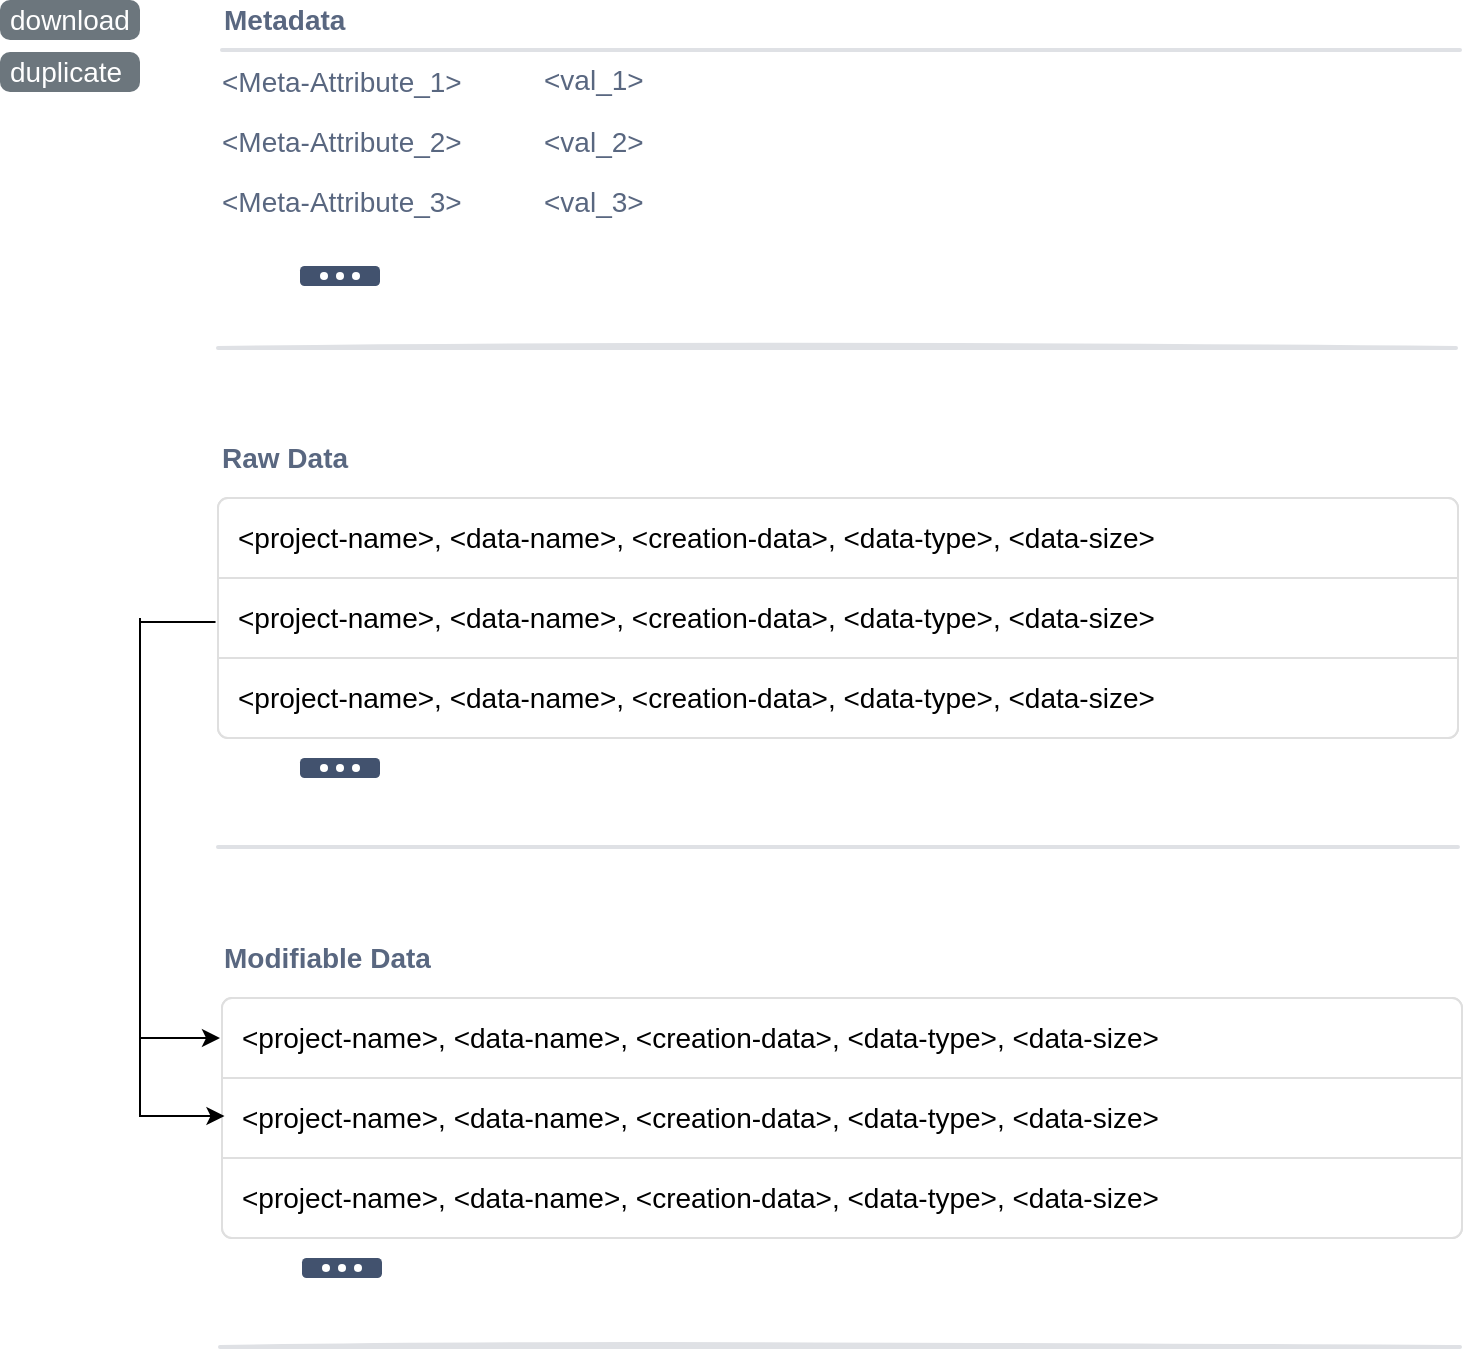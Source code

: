 <mxfile version="16.2.4" type="github">
  <diagram id="ZKkIqwMFY3Yj89c2zsar" name="Page-1">
    <mxGraphModel dx="1422" dy="762" grid="1" gridSize="10" guides="1" tooltips="1" connect="1" arrows="1" fold="1" page="1" pageScale="1" pageWidth="827" pageHeight="1169" math="0" shadow="0">
      <root>
        <mxCell id="0" />
        <mxCell id="1" parent="0" />
        <mxCell id="h0yrN-bGKglG5gvqXNfj-80" value="download" style="html=1;shadow=0;dashed=0;shape=mxgraph.bootstrap.rrect;rSize=5;strokeColor=none;strokeWidth=1;fillColor=#6C767D;fontColor=#FFFFFF;whiteSpace=wrap;align=left;verticalAlign=middle;spacingLeft=0;fontStyle=0;fontSize=14;spacing=5;fontFamily=Helvetica;" parent="1" vertex="1">
          <mxGeometry x="10" y="41" width="70" height="20" as="geometry" />
        </mxCell>
        <mxCell id="h0yrN-bGKglG5gvqXNfj-81" value="duplicate" style="html=1;shadow=0;dashed=0;shape=mxgraph.bootstrap.rrect;rSize=5;strokeColor=none;strokeWidth=1;fillColor=#6C767D;fontColor=#FFFFFF;whiteSpace=wrap;align=left;verticalAlign=middle;spacingLeft=0;fontStyle=0;fontSize=14;spacing=5;fontFamily=Helvetica;" parent="1" vertex="1">
          <mxGeometry x="10" y="67" width="70" height="20" as="geometry" />
        </mxCell>
        <mxCell id="h0yrN-bGKglG5gvqXNfj-102" value="Metadata" style="html=1;fillColor=none;strokeColor=none;fontSize=14;align=left;fontColor=#596780;whiteSpace=wrap;sketch=1;hachureGap=4;pointerEvents=0;fontFamily=Helvetica;fontStyle=1" parent="1" vertex="1">
          <mxGeometry x="120" y="41" width="120" height="20" as="geometry" />
        </mxCell>
        <mxCell id="h0yrN-bGKglG5gvqXNfj-104" value="" style="shape=line;strokeWidth=2;html=1;strokeColor=#DFE1E5;resizeWidth=1;sketch=1;hachureGap=4;pointerEvents=0;fontFamily=Helvetica;fontSize=14;" parent="1" vertex="1">
          <mxGeometry x="121" y="61" width="619" height="10" as="geometry" />
        </mxCell>
        <mxCell id="h0yrN-bGKglG5gvqXNfj-106" value="&amp;lt;Meta-Attribute_1&amp;gt;" style="strokeColor=none;fillColor=none;fontSize=14;fontColor=#596780;align=left;html=1;sketch=1;hachureGap=4;pointerEvents=0;fontFamily=Helvetica;" parent="1" vertex="1">
          <mxGeometry x="119" y="72" width="141" height="20" as="geometry" />
        </mxCell>
        <mxCell id="h0yrN-bGKglG5gvqXNfj-108" value="&amp;lt;Meta-Attribute_2&amp;gt;" style="strokeColor=none;fillColor=none;fontSize=14;fontColor=#596780;align=left;html=1;sketch=1;hachureGap=4;pointerEvents=0;fontFamily=Helvetica;" parent="1" vertex="1">
          <mxGeometry x="119" y="102" width="141" height="20" as="geometry" />
        </mxCell>
        <mxCell id="h0yrN-bGKglG5gvqXNfj-110" value="&amp;lt;Meta-Attribute_3&amp;gt;" style="strokeColor=none;fillColor=none;fontSize=14;fontColor=#596780;align=left;html=1;sketch=1;hachureGap=4;pointerEvents=0;fontFamily=Helvetica;" parent="1" vertex="1">
          <mxGeometry x="119" y="132" width="141" height="20" as="geometry" />
        </mxCell>
        <mxCell id="h0yrN-bGKglG5gvqXNfj-113" value="&amp;lt;val_1&amp;gt;" style="strokeColor=none;fillColor=none;fontSize=14;fontColor=#596780;align=left;html=1;sketch=1;hachureGap=4;pointerEvents=0;fontFamily=Helvetica;" parent="1" vertex="1">
          <mxGeometry x="280" y="71" width="100" height="20" as="geometry" />
        </mxCell>
        <mxCell id="h0yrN-bGKglG5gvqXNfj-114" value="&amp;lt;val_2&amp;gt;" style="strokeColor=none;fillColor=none;fontSize=14;fontColor=#596780;align=left;html=1;sketch=1;hachureGap=4;pointerEvents=0;fontFamily=Helvetica;" parent="1" vertex="1">
          <mxGeometry x="280" y="102" width="100" height="20" as="geometry" />
        </mxCell>
        <mxCell id="h0yrN-bGKglG5gvqXNfj-115" value="&amp;lt;val_3&amp;gt;" style="strokeColor=none;fillColor=none;fontSize=14;fontColor=#596780;align=left;html=1;sketch=1;hachureGap=4;pointerEvents=0;fontFamily=Helvetica;" parent="1" vertex="1">
          <mxGeometry x="280" y="132" width="100" height="20" as="geometry" />
        </mxCell>
        <mxCell id="h0yrN-bGKglG5gvqXNfj-120" value="" style="rounded=1;arcSize=23;fillColor=#42526E;strokeColor=none;sketch=0;hachureGap=4;pointerEvents=0;fontFamily=Helvetica;fontSize=14;" parent="1" vertex="1">
          <mxGeometry x="160" y="174" width="40" height="10" as="geometry" />
        </mxCell>
        <mxCell id="h0yrN-bGKglG5gvqXNfj-121" value="" style="shape=ellipse;fillColor=#ffffff;strokeColor=none;html=1;sketch=0;hachureGap=4;pointerEvents=0;fontFamily=Helvetica;fontSize=14;" parent="h0yrN-bGKglG5gvqXNfj-120" vertex="1">
          <mxGeometry x="0.5" y="0.5" width="4" height="4" relative="1" as="geometry">
            <mxPoint x="-10" y="-2" as="offset" />
          </mxGeometry>
        </mxCell>
        <mxCell id="h0yrN-bGKglG5gvqXNfj-122" value="" style="shape=ellipse;fillColor=#ffffff;strokeColor=none;html=1;sketch=0;hachureGap=4;pointerEvents=0;fontFamily=Helvetica;fontSize=14;" parent="h0yrN-bGKglG5gvqXNfj-120" vertex="1">
          <mxGeometry x="0.5" y="0.5" width="4" height="4" relative="1" as="geometry">
            <mxPoint x="-2" y="-2" as="offset" />
          </mxGeometry>
        </mxCell>
        <mxCell id="h0yrN-bGKglG5gvqXNfj-123" value="" style="shape=ellipse;fillColor=#ffffff;strokeColor=none;html=1;sketch=0;hachureGap=4;pointerEvents=0;fontFamily=Helvetica;fontSize=14;" parent="h0yrN-bGKglG5gvqXNfj-120" vertex="1">
          <mxGeometry x="0.5" y="0.5" width="4" height="4" relative="1" as="geometry">
            <mxPoint x="6" y="-2" as="offset" />
          </mxGeometry>
        </mxCell>
        <mxCell id="mMDRhzUluplxsm2JugzY-1" value="" style="html=1;shadow=0;dashed=0;shape=mxgraph.bootstrap.rrect;rSize=5;strokeColor=#DFDFDF;html=1;whiteSpace=wrap;fillColor=#FFFFFF;fontColor=#000000;fontSize=14;" vertex="1" parent="1">
          <mxGeometry x="119" y="290" width="620" height="120" as="geometry" />
        </mxCell>
        <mxCell id="mMDRhzUluplxsm2JugzY-2" value="&lt;span style=&quot;text-align: center&quot;&gt;&lt;font style=&quot;font-size: 14px&quot;&gt;&amp;lt;project-name&amp;gt;, &amp;lt;data-name&amp;gt;, &amp;lt;creation-data&amp;gt;, &amp;lt;data-type&amp;gt;, &amp;lt;data-size&amp;gt;&lt;/font&gt;&lt;/span&gt;" style="strokeColor=inherit;fillColor=inherit;gradientColor=inherit;fontColor=inherit;html=1;shadow=0;dashed=0;shape=mxgraph.bootstrap.topButton;rSize=5;perimeter=none;whiteSpace=wrap;resizeWidth=1;align=left;spacing=10;fontSize=14;" vertex="1" parent="mMDRhzUluplxsm2JugzY-1">
          <mxGeometry width="620" height="40" relative="1" as="geometry" />
        </mxCell>
        <mxCell id="mMDRhzUluplxsm2JugzY-3" value="&lt;span style=&quot;text-align: center&quot;&gt;&amp;lt;project-name&amp;gt;, &amp;lt;data-name&amp;gt;, &amp;lt;creation-data&amp;gt;, &amp;lt;data-type&amp;gt;, &amp;lt;data-size&amp;gt;&lt;/span&gt;" style="strokeColor=inherit;fillColor=inherit;gradientColor=inherit;fontColor=inherit;html=1;shadow=0;dashed=0;perimeter=none;whiteSpace=wrap;resizeWidth=1;align=left;spacing=10;fontSize=14;" vertex="1" parent="mMDRhzUluplxsm2JugzY-1">
          <mxGeometry width="620" height="40" relative="1" as="geometry">
            <mxPoint y="40" as="offset" />
          </mxGeometry>
        </mxCell>
        <mxCell id="mMDRhzUluplxsm2JugzY-4" value="&lt;span style=&quot;text-align: center&quot;&gt;&amp;lt;project-name&amp;gt;, &amp;lt;data-name&amp;gt;, &amp;lt;creation-data&amp;gt;, &amp;lt;data-type&amp;gt;, &amp;lt;data-size&amp;gt;&lt;/span&gt;" style="strokeColor=inherit;fillColor=inherit;gradientColor=inherit;fontColor=inherit;html=1;shadow=0;dashed=0;shape=mxgraph.bootstrap.bottomButton;rSize=5;perimeter=none;whiteSpace=wrap;resizeWidth=1;resizeHeight=0;align=left;spacing=10;fontSize=14;" vertex="1" parent="mMDRhzUluplxsm2JugzY-1">
          <mxGeometry y="1" width="620" height="40" relative="1" as="geometry">
            <mxPoint y="-40" as="offset" />
          </mxGeometry>
        </mxCell>
        <mxCell id="mMDRhzUluplxsm2JugzY-22" style="edgeStyle=orthogonalEdgeStyle;rounded=0;orthogonalLoop=1;jettySize=auto;html=1;fontFamily=Helvetica;fontSize=14;exitX=-0.002;exitY=0.55;exitDx=0;exitDy=0;exitPerimeter=0;" edge="1" parent="mMDRhzUluplxsm2JugzY-1" source="mMDRhzUluplxsm2JugzY-3">
          <mxGeometry relative="1" as="geometry">
            <mxPoint x="1" y="270" as="targetPoint" />
            <mxPoint x="-19" y="60" as="sourcePoint" />
            <Array as="points">
              <mxPoint x="-39" y="62" />
              <mxPoint x="-39" y="270" />
            </Array>
          </mxGeometry>
        </mxCell>
        <mxCell id="mMDRhzUluplxsm2JugzY-5" value="Raw Data" style="html=1;fillColor=none;strokeColor=none;fontSize=14;align=left;fontColor=#596780;whiteSpace=wrap;sketch=1;hachureGap=4;pointerEvents=0;fontFamily=Helvetica;fontStyle=1" vertex="1" parent="1">
          <mxGeometry x="119" y="260" width="121" height="20" as="geometry" />
        </mxCell>
        <mxCell id="mMDRhzUluplxsm2JugzY-6" value="" style="rounded=1;arcSize=23;fillColor=#42526E;strokeColor=none;sketch=0;hachureGap=4;pointerEvents=0;fontFamily=Helvetica;fontSize=14;" vertex="1" parent="1">
          <mxGeometry x="160" y="420" width="40" height="10" as="geometry" />
        </mxCell>
        <mxCell id="mMDRhzUluplxsm2JugzY-7" value="" style="shape=ellipse;fillColor=#ffffff;strokeColor=none;html=1;sketch=0;hachureGap=4;pointerEvents=0;fontFamily=Helvetica;fontSize=14;" vertex="1" parent="mMDRhzUluplxsm2JugzY-6">
          <mxGeometry x="0.5" y="0.5" width="4" height="4" relative="1" as="geometry">
            <mxPoint x="-10" y="-2" as="offset" />
          </mxGeometry>
        </mxCell>
        <mxCell id="mMDRhzUluplxsm2JugzY-8" value="" style="shape=ellipse;fillColor=#ffffff;strokeColor=none;html=1;sketch=0;hachureGap=4;pointerEvents=0;fontFamily=Helvetica;fontSize=14;" vertex="1" parent="mMDRhzUluplxsm2JugzY-6">
          <mxGeometry x="0.5" y="0.5" width="4" height="4" relative="1" as="geometry">
            <mxPoint x="-2" y="-2" as="offset" />
          </mxGeometry>
        </mxCell>
        <mxCell id="mMDRhzUluplxsm2JugzY-9" value="" style="shape=ellipse;fillColor=#ffffff;strokeColor=none;html=1;sketch=0;hachureGap=4;pointerEvents=0;fontFamily=Helvetica;fontSize=14;" vertex="1" parent="mMDRhzUluplxsm2JugzY-6">
          <mxGeometry x="0.5" y="0.5" width="4" height="4" relative="1" as="geometry">
            <mxPoint x="6" y="-2" as="offset" />
          </mxGeometry>
        </mxCell>
        <mxCell id="mMDRhzUluplxsm2JugzY-10" value="" style="shape=line;strokeWidth=2;html=1;strokeColor=#DFE1E5;resizeWidth=1;sketch=1;hachureGap=4;pointerEvents=0;fontFamily=Helvetica;fontSize=14;" vertex="1" parent="1">
          <mxGeometry x="119" y="460" width="620" height="9" as="geometry" />
        </mxCell>
        <mxCell id="mMDRhzUluplxsm2JugzY-11" value="" style="html=1;shadow=0;dashed=0;shape=mxgraph.bootstrap.rrect;rSize=5;strokeColor=#DFDFDF;html=1;whiteSpace=wrap;fillColor=#FFFFFF;fontColor=#000000;fontSize=14;" vertex="1" parent="1">
          <mxGeometry x="121" y="540" width="620" height="120" as="geometry" />
        </mxCell>
        <mxCell id="mMDRhzUluplxsm2JugzY-12" value="&lt;span style=&quot;text-align: center&quot;&gt;&lt;font style=&quot;font-size: 14px&quot;&gt;&amp;lt;project-name&amp;gt;, &amp;lt;data-name&amp;gt;, &amp;lt;creation-data&amp;gt;, &amp;lt;data-type&amp;gt;, &amp;lt;data-size&amp;gt;&lt;/font&gt;&lt;/span&gt;" style="strokeColor=inherit;fillColor=inherit;gradientColor=inherit;fontColor=inherit;html=1;shadow=0;dashed=0;shape=mxgraph.bootstrap.topButton;rSize=5;perimeter=none;whiteSpace=wrap;resizeWidth=1;align=left;spacing=10;fontSize=14;" vertex="1" parent="mMDRhzUluplxsm2JugzY-11">
          <mxGeometry width="620" height="40" relative="1" as="geometry" />
        </mxCell>
        <mxCell id="mMDRhzUluplxsm2JugzY-13" value="&lt;span style=&quot;text-align: center&quot;&gt;&amp;lt;project-name&amp;gt;, &amp;lt;data-name&amp;gt;, &amp;lt;creation-data&amp;gt;, &amp;lt;data-type&amp;gt;, &amp;lt;data-size&amp;gt;&lt;/span&gt;" style="strokeColor=inherit;fillColor=inherit;gradientColor=inherit;fontColor=inherit;html=1;shadow=0;dashed=0;perimeter=none;whiteSpace=wrap;resizeWidth=1;align=left;spacing=10;fontSize=14;" vertex="1" parent="mMDRhzUluplxsm2JugzY-11">
          <mxGeometry width="620" height="40" relative="1" as="geometry">
            <mxPoint y="40" as="offset" />
          </mxGeometry>
        </mxCell>
        <mxCell id="mMDRhzUluplxsm2JugzY-14" value="&lt;span style=&quot;text-align: center&quot;&gt;&amp;lt;project-name&amp;gt;, &amp;lt;data-name&amp;gt;, &amp;lt;creation-data&amp;gt;, &amp;lt;data-type&amp;gt;, &amp;lt;data-size&amp;gt;&lt;/span&gt;" style="strokeColor=inherit;fillColor=inherit;gradientColor=inherit;fontColor=inherit;html=1;shadow=0;dashed=0;shape=mxgraph.bootstrap.bottomButton;rSize=5;perimeter=none;whiteSpace=wrap;resizeWidth=1;resizeHeight=0;align=left;spacing=10;fontSize=14;" vertex="1" parent="mMDRhzUluplxsm2JugzY-11">
          <mxGeometry y="1" width="620" height="40" relative="1" as="geometry">
            <mxPoint y="-40" as="offset" />
          </mxGeometry>
        </mxCell>
        <mxCell id="mMDRhzUluplxsm2JugzY-15" value="Modifiable Data" style="html=1;fillColor=none;strokeColor=none;fontSize=14;align=left;fontColor=#596780;whiteSpace=wrap;sketch=1;hachureGap=4;pointerEvents=0;fontFamily=Helvetica;fontStyle=1" vertex="1" parent="1">
          <mxGeometry x="120" y="510" width="120" height="20" as="geometry" />
        </mxCell>
        <mxCell id="mMDRhzUluplxsm2JugzY-16" value="" style="rounded=1;arcSize=23;fillColor=#42526E;strokeColor=none;sketch=0;hachureGap=4;pointerEvents=0;fontFamily=Helvetica;fontSize=14;" vertex="1" parent="1">
          <mxGeometry x="161" y="670" width="40" height="10" as="geometry" />
        </mxCell>
        <mxCell id="mMDRhzUluplxsm2JugzY-17" value="" style="shape=ellipse;fillColor=#ffffff;strokeColor=none;html=1;sketch=0;hachureGap=4;pointerEvents=0;fontFamily=Helvetica;fontSize=14;" vertex="1" parent="mMDRhzUluplxsm2JugzY-16">
          <mxGeometry x="0.5" y="0.5" width="4" height="4" relative="1" as="geometry">
            <mxPoint x="-10" y="-2" as="offset" />
          </mxGeometry>
        </mxCell>
        <mxCell id="mMDRhzUluplxsm2JugzY-18" value="" style="shape=ellipse;fillColor=#ffffff;strokeColor=none;html=1;sketch=0;hachureGap=4;pointerEvents=0;fontFamily=Helvetica;fontSize=14;" vertex="1" parent="mMDRhzUluplxsm2JugzY-16">
          <mxGeometry x="0.5" y="0.5" width="4" height="4" relative="1" as="geometry">
            <mxPoint x="-2" y="-2" as="offset" />
          </mxGeometry>
        </mxCell>
        <mxCell id="mMDRhzUluplxsm2JugzY-19" value="" style="shape=ellipse;fillColor=#ffffff;strokeColor=none;html=1;sketch=0;hachureGap=4;pointerEvents=0;fontFamily=Helvetica;fontSize=14;" vertex="1" parent="mMDRhzUluplxsm2JugzY-16">
          <mxGeometry x="0.5" y="0.5" width="4" height="4" relative="1" as="geometry">
            <mxPoint x="6" y="-2" as="offset" />
          </mxGeometry>
        </mxCell>
        <mxCell id="mMDRhzUluplxsm2JugzY-20" value="" style="shape=line;strokeWidth=2;html=1;strokeColor=#DFE1E5;resizeWidth=1;sketch=1;hachureGap=4;pointerEvents=0;fontFamily=Helvetica;fontSize=14;" vertex="1" parent="1">
          <mxGeometry x="120" y="710" width="620" height="9" as="geometry" />
        </mxCell>
        <mxCell id="mMDRhzUluplxsm2JugzY-21" value="" style="shape=line;strokeWidth=2;html=1;strokeColor=#DFE1E5;resizeWidth=1;sketch=1;hachureGap=4;pointerEvents=0;fontFamily=Helvetica;fontSize=14;" vertex="1" parent="1">
          <mxGeometry x="119" y="210" width="619" height="10" as="geometry" />
        </mxCell>
        <mxCell id="mMDRhzUluplxsm2JugzY-23" style="edgeStyle=orthogonalEdgeStyle;rounded=0;orthogonalLoop=1;jettySize=auto;html=1;fontFamily=Helvetica;fontSize=14;entryX=0.002;entryY=0.475;entryDx=0;entryDy=0;entryPerimeter=0;" edge="1" parent="1" target="mMDRhzUluplxsm2JugzY-13">
          <mxGeometry relative="1" as="geometry">
            <mxPoint x="110" y="600" as="targetPoint" />
            <mxPoint x="80" y="370" as="sourcePoint" />
            <Array as="points">
              <mxPoint x="80" y="350" />
              <mxPoint x="80" y="600" />
            </Array>
          </mxGeometry>
        </mxCell>
      </root>
    </mxGraphModel>
  </diagram>
</mxfile>
